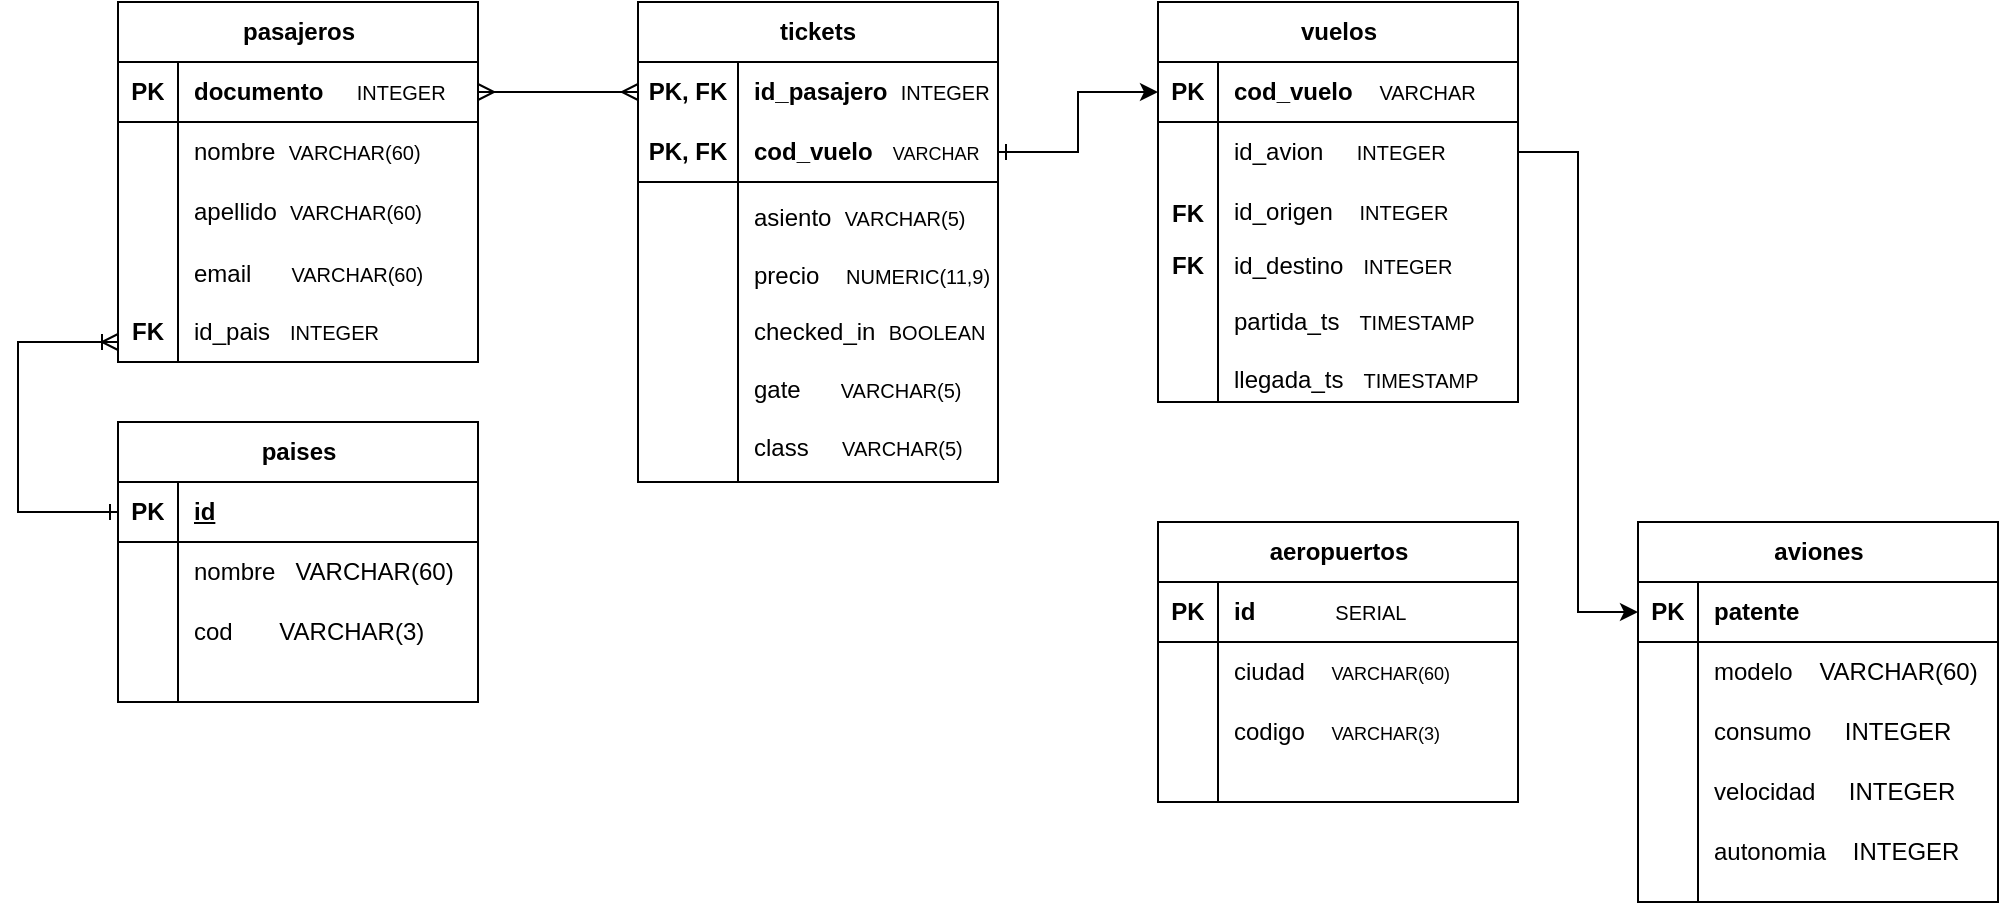 <mxfile version="24.3.0" type="device">
  <diagram name="Página-1" id="exhZU0m9JAUWD80qGuN_">
    <mxGraphModel dx="624" dy="334" grid="1" gridSize="10" guides="1" tooltips="1" connect="1" arrows="1" fold="1" page="1" pageScale="1" pageWidth="1169" pageHeight="1654" math="0" shadow="0">
      <root>
        <mxCell id="0" />
        <mxCell id="1" parent="0" />
        <mxCell id="ujoqgZ-OdgZDKz9wDM5N-1" value="pasajeros" style="shape=table;startSize=30;container=1;collapsible=1;childLayout=tableLayout;fixedRows=1;rowLines=0;fontStyle=1;align=center;resizeLast=1;html=1;" vertex="1" parent="1">
          <mxGeometry x="90" y="70" width="180" height="180" as="geometry" />
        </mxCell>
        <mxCell id="ujoqgZ-OdgZDKz9wDM5N-2" value="" style="shape=tableRow;horizontal=0;startSize=0;swimlaneHead=0;swimlaneBody=0;fillColor=none;collapsible=0;dropTarget=0;points=[[0,0.5],[1,0.5]];portConstraint=eastwest;top=0;left=0;right=0;bottom=1;" vertex="1" parent="ujoqgZ-OdgZDKz9wDM5N-1">
          <mxGeometry y="30" width="180" height="30" as="geometry" />
        </mxCell>
        <mxCell id="ujoqgZ-OdgZDKz9wDM5N-3" value="PK" style="shape=partialRectangle;connectable=0;fillColor=none;top=0;left=0;bottom=0;right=0;fontStyle=1;overflow=hidden;whiteSpace=wrap;html=1;" vertex="1" parent="ujoqgZ-OdgZDKz9wDM5N-2">
          <mxGeometry width="30" height="30" as="geometry">
            <mxRectangle width="30" height="30" as="alternateBounds" />
          </mxGeometry>
        </mxCell>
        <mxCell id="ujoqgZ-OdgZDKz9wDM5N-4" value="documento&amp;nbsp; &amp;nbsp; &amp;nbsp;&lt;font size=&quot;1&quot;&gt;&lt;span style=&quot;font-weight: 400;&quot;&gt;INTEGER&lt;/span&gt;&lt;/font&gt;" style="shape=partialRectangle;connectable=0;fillColor=none;top=0;left=0;bottom=0;right=0;align=left;spacingLeft=6;fontStyle=1;overflow=hidden;whiteSpace=wrap;html=1;" vertex="1" parent="ujoqgZ-OdgZDKz9wDM5N-2">
          <mxGeometry x="30" width="150" height="30" as="geometry">
            <mxRectangle width="150" height="30" as="alternateBounds" />
          </mxGeometry>
        </mxCell>
        <mxCell id="ujoqgZ-OdgZDKz9wDM5N-5" value="" style="shape=tableRow;horizontal=0;startSize=0;swimlaneHead=0;swimlaneBody=0;fillColor=none;collapsible=0;dropTarget=0;points=[[0,0.5],[1,0.5]];portConstraint=eastwest;top=0;left=0;right=0;bottom=0;" vertex="1" parent="ujoqgZ-OdgZDKz9wDM5N-1">
          <mxGeometry y="60" width="180" height="30" as="geometry" />
        </mxCell>
        <mxCell id="ujoqgZ-OdgZDKz9wDM5N-6" value="" style="shape=partialRectangle;connectable=0;fillColor=none;top=0;left=0;bottom=0;right=0;editable=1;overflow=hidden;whiteSpace=wrap;html=1;" vertex="1" parent="ujoqgZ-OdgZDKz9wDM5N-5">
          <mxGeometry width="30" height="30" as="geometry">
            <mxRectangle width="30" height="30" as="alternateBounds" />
          </mxGeometry>
        </mxCell>
        <mxCell id="ujoqgZ-OdgZDKz9wDM5N-7" value="nombre&amp;nbsp; &lt;font style=&quot;font-size: 10px;&quot;&gt;VARCHAR(60)&lt;/font&gt;" style="shape=partialRectangle;connectable=0;fillColor=none;top=0;left=0;bottom=0;right=0;align=left;spacingLeft=6;overflow=hidden;whiteSpace=wrap;html=1;" vertex="1" parent="ujoqgZ-OdgZDKz9wDM5N-5">
          <mxGeometry x="30" width="150" height="30" as="geometry">
            <mxRectangle width="150" height="30" as="alternateBounds" />
          </mxGeometry>
        </mxCell>
        <mxCell id="ujoqgZ-OdgZDKz9wDM5N-8" value="" style="shape=tableRow;horizontal=0;startSize=0;swimlaneHead=0;swimlaneBody=0;fillColor=none;collapsible=0;dropTarget=0;points=[[0,0.5],[1,0.5]];portConstraint=eastwest;top=0;left=0;right=0;bottom=0;" vertex="1" parent="ujoqgZ-OdgZDKz9wDM5N-1">
          <mxGeometry y="90" width="180" height="30" as="geometry" />
        </mxCell>
        <mxCell id="ujoqgZ-OdgZDKz9wDM5N-9" value="" style="shape=partialRectangle;connectable=0;fillColor=none;top=0;left=0;bottom=0;right=0;editable=1;overflow=hidden;whiteSpace=wrap;html=1;" vertex="1" parent="ujoqgZ-OdgZDKz9wDM5N-8">
          <mxGeometry width="30" height="30" as="geometry">
            <mxRectangle width="30" height="30" as="alternateBounds" />
          </mxGeometry>
        </mxCell>
        <mxCell id="ujoqgZ-OdgZDKz9wDM5N-10" value="apellido&amp;nbsp;&amp;nbsp;&lt;span style=&quot;font-size: 10px;&quot;&gt;VARCHAR(60)&lt;/span&gt;" style="shape=partialRectangle;connectable=0;fillColor=none;top=0;left=0;bottom=0;right=0;align=left;spacingLeft=6;overflow=hidden;whiteSpace=wrap;html=1;" vertex="1" parent="ujoqgZ-OdgZDKz9wDM5N-8">
          <mxGeometry x="30" width="150" height="30" as="geometry">
            <mxRectangle width="150" height="30" as="alternateBounds" />
          </mxGeometry>
        </mxCell>
        <mxCell id="ujoqgZ-OdgZDKz9wDM5N-11" value="" style="shape=tableRow;horizontal=0;startSize=0;swimlaneHead=0;swimlaneBody=0;fillColor=none;collapsible=0;dropTarget=0;points=[[0,0.5],[1,0.5]];portConstraint=eastwest;top=0;left=0;right=0;bottom=0;" vertex="1" parent="ujoqgZ-OdgZDKz9wDM5N-1">
          <mxGeometry y="120" width="180" height="60" as="geometry" />
        </mxCell>
        <mxCell id="ujoqgZ-OdgZDKz9wDM5N-12" value="" style="shape=partialRectangle;connectable=0;fillColor=none;top=0;left=0;bottom=0;right=0;editable=1;overflow=hidden;whiteSpace=wrap;html=1;" vertex="1" parent="ujoqgZ-OdgZDKz9wDM5N-11">
          <mxGeometry width="30" height="60" as="geometry">
            <mxRectangle width="30" height="60" as="alternateBounds" />
          </mxGeometry>
        </mxCell>
        <mxCell id="ujoqgZ-OdgZDKz9wDM5N-13" value="email&amp;nbsp; &amp;nbsp; &amp;nbsp;&amp;nbsp;&lt;span style=&quot;font-size: 10px;&quot;&gt;VARCHAR(60)&lt;/span&gt;&lt;div&gt;&lt;br&gt;&lt;/div&gt;&lt;div&gt;id_pais&amp;nbsp; &amp;nbsp;&lt;span style=&quot;font-size: 10px; background-color: initial;&quot;&gt;INTEGER&lt;/span&gt;&lt;/div&gt;" style="shape=partialRectangle;connectable=0;fillColor=none;top=0;left=0;bottom=0;right=0;align=left;spacingLeft=6;overflow=hidden;whiteSpace=wrap;html=1;" vertex="1" parent="ujoqgZ-OdgZDKz9wDM5N-11">
          <mxGeometry x="30" width="150" height="60" as="geometry">
            <mxRectangle width="150" height="60" as="alternateBounds" />
          </mxGeometry>
        </mxCell>
        <mxCell id="ujoqgZ-OdgZDKz9wDM5N-45" value="paises" style="shape=table;startSize=30;container=1;collapsible=1;childLayout=tableLayout;fixedRows=1;rowLines=0;fontStyle=1;align=center;resizeLast=1;html=1;" vertex="1" parent="1">
          <mxGeometry x="90" y="280" width="180" height="140" as="geometry" />
        </mxCell>
        <mxCell id="ujoqgZ-OdgZDKz9wDM5N-46" value="" style="shape=tableRow;horizontal=0;startSize=0;swimlaneHead=0;swimlaneBody=0;fillColor=none;collapsible=0;dropTarget=0;points=[[0,0.5],[1,0.5]];portConstraint=eastwest;top=0;left=0;right=0;bottom=1;" vertex="1" parent="ujoqgZ-OdgZDKz9wDM5N-45">
          <mxGeometry y="30" width="180" height="30" as="geometry" />
        </mxCell>
        <mxCell id="ujoqgZ-OdgZDKz9wDM5N-47" value="PK" style="shape=partialRectangle;connectable=0;fillColor=none;top=0;left=0;bottom=0;right=0;fontStyle=1;overflow=hidden;whiteSpace=wrap;html=1;" vertex="1" parent="ujoqgZ-OdgZDKz9wDM5N-46">
          <mxGeometry width="30" height="30" as="geometry">
            <mxRectangle width="30" height="30" as="alternateBounds" />
          </mxGeometry>
        </mxCell>
        <mxCell id="ujoqgZ-OdgZDKz9wDM5N-48" value="id" style="shape=partialRectangle;connectable=0;fillColor=none;top=0;left=0;bottom=0;right=0;align=left;spacingLeft=6;fontStyle=5;overflow=hidden;whiteSpace=wrap;html=1;" vertex="1" parent="ujoqgZ-OdgZDKz9wDM5N-46">
          <mxGeometry x="30" width="150" height="30" as="geometry">
            <mxRectangle width="150" height="30" as="alternateBounds" />
          </mxGeometry>
        </mxCell>
        <mxCell id="ujoqgZ-OdgZDKz9wDM5N-49" value="" style="shape=tableRow;horizontal=0;startSize=0;swimlaneHead=0;swimlaneBody=0;fillColor=none;collapsible=0;dropTarget=0;points=[[0,0.5],[1,0.5]];portConstraint=eastwest;top=0;left=0;right=0;bottom=0;" vertex="1" parent="ujoqgZ-OdgZDKz9wDM5N-45">
          <mxGeometry y="60" width="180" height="30" as="geometry" />
        </mxCell>
        <mxCell id="ujoqgZ-OdgZDKz9wDM5N-50" value="" style="shape=partialRectangle;connectable=0;fillColor=none;top=0;left=0;bottom=0;right=0;editable=1;overflow=hidden;whiteSpace=wrap;html=1;" vertex="1" parent="ujoqgZ-OdgZDKz9wDM5N-49">
          <mxGeometry width="30" height="30" as="geometry">
            <mxRectangle width="30" height="30" as="alternateBounds" />
          </mxGeometry>
        </mxCell>
        <mxCell id="ujoqgZ-OdgZDKz9wDM5N-51" value="nombre&amp;nbsp; &amp;nbsp;VARCHAR(60)" style="shape=partialRectangle;connectable=0;fillColor=none;top=0;left=0;bottom=0;right=0;align=left;spacingLeft=6;overflow=hidden;whiteSpace=wrap;html=1;" vertex="1" parent="ujoqgZ-OdgZDKz9wDM5N-49">
          <mxGeometry x="30" width="150" height="30" as="geometry">
            <mxRectangle width="150" height="30" as="alternateBounds" />
          </mxGeometry>
        </mxCell>
        <mxCell id="ujoqgZ-OdgZDKz9wDM5N-52" value="" style="shape=tableRow;horizontal=0;startSize=0;swimlaneHead=0;swimlaneBody=0;fillColor=none;collapsible=0;dropTarget=0;points=[[0,0.5],[1,0.5]];portConstraint=eastwest;top=0;left=0;right=0;bottom=0;" vertex="1" parent="ujoqgZ-OdgZDKz9wDM5N-45">
          <mxGeometry y="90" width="180" height="30" as="geometry" />
        </mxCell>
        <mxCell id="ujoqgZ-OdgZDKz9wDM5N-53" value="" style="shape=partialRectangle;connectable=0;fillColor=none;top=0;left=0;bottom=0;right=0;editable=1;overflow=hidden;whiteSpace=wrap;html=1;" vertex="1" parent="ujoqgZ-OdgZDKz9wDM5N-52">
          <mxGeometry width="30" height="30" as="geometry">
            <mxRectangle width="30" height="30" as="alternateBounds" />
          </mxGeometry>
        </mxCell>
        <mxCell id="ujoqgZ-OdgZDKz9wDM5N-54" value="cod&amp;nbsp; &amp;nbsp; &amp;nbsp; &amp;nbsp;VARCHAR(3)" style="shape=partialRectangle;connectable=0;fillColor=none;top=0;left=0;bottom=0;right=0;align=left;spacingLeft=6;overflow=hidden;whiteSpace=wrap;html=1;" vertex="1" parent="ujoqgZ-OdgZDKz9wDM5N-52">
          <mxGeometry x="30" width="150" height="30" as="geometry">
            <mxRectangle width="150" height="30" as="alternateBounds" />
          </mxGeometry>
        </mxCell>
        <mxCell id="ujoqgZ-OdgZDKz9wDM5N-55" value="" style="shape=tableRow;horizontal=0;startSize=0;swimlaneHead=0;swimlaneBody=0;fillColor=none;collapsible=0;dropTarget=0;points=[[0,0.5],[1,0.5]];portConstraint=eastwest;top=0;left=0;right=0;bottom=0;" vertex="1" parent="ujoqgZ-OdgZDKz9wDM5N-45">
          <mxGeometry y="120" width="180" height="20" as="geometry" />
        </mxCell>
        <mxCell id="ujoqgZ-OdgZDKz9wDM5N-56" value="" style="shape=partialRectangle;connectable=0;fillColor=none;top=0;left=0;bottom=0;right=0;editable=1;overflow=hidden;whiteSpace=wrap;html=1;" vertex="1" parent="ujoqgZ-OdgZDKz9wDM5N-55">
          <mxGeometry width="30" height="20" as="geometry">
            <mxRectangle width="30" height="20" as="alternateBounds" />
          </mxGeometry>
        </mxCell>
        <mxCell id="ujoqgZ-OdgZDKz9wDM5N-57" value="" style="shape=partialRectangle;connectable=0;fillColor=none;top=0;left=0;bottom=0;right=0;align=left;spacingLeft=6;overflow=hidden;whiteSpace=wrap;html=1;" vertex="1" parent="ujoqgZ-OdgZDKz9wDM5N-55">
          <mxGeometry x="30" width="150" height="20" as="geometry">
            <mxRectangle width="150" height="20" as="alternateBounds" />
          </mxGeometry>
        </mxCell>
        <mxCell id="ujoqgZ-OdgZDKz9wDM5N-58" value="FK" style="shape=partialRectangle;connectable=0;fillColor=none;top=0;left=0;bottom=0;right=0;fontStyle=1;overflow=hidden;whiteSpace=wrap;html=1;" vertex="1" parent="1">
          <mxGeometry x="90" y="220" width="30" height="30" as="geometry">
            <mxRectangle width="30" height="30" as="alternateBounds" />
          </mxGeometry>
        </mxCell>
        <mxCell id="ujoqgZ-OdgZDKz9wDM5N-60" value="" style="edgeStyle=none;orthogonalLoop=1;jettySize=auto;html=1;rounded=0;entryX=0;entryY=0.5;entryDx=0;entryDy=0;endArrow=ERone;endFill=0;startArrow=ERoneToMany;startFill=0;" edge="1" parent="1" target="ujoqgZ-OdgZDKz9wDM5N-46">
          <mxGeometry width="80" relative="1" as="geometry">
            <mxPoint x="90" y="240" as="sourcePoint" />
            <mxPoint x="90" y="325" as="targetPoint" />
            <Array as="points">
              <mxPoint x="40" y="240" />
              <mxPoint x="40" y="325" />
            </Array>
          </mxGeometry>
        </mxCell>
        <mxCell id="ujoqgZ-OdgZDKz9wDM5N-61" value="" style="edgeStyle=orthogonalEdgeStyle;orthogonalLoop=1;jettySize=auto;html=1;rounded=0;entryX=0;entryY=0.5;entryDx=0;entryDy=0;exitX=1;exitY=0.5;exitDx=0;exitDy=0;startArrow=ERmany;startFill=0;endArrow=ERmany;endFill=0;" edge="1" parent="1" source="ujoqgZ-OdgZDKz9wDM5N-2" target="ujoqgZ-OdgZDKz9wDM5N-63">
          <mxGeometry width="80" relative="1" as="geometry">
            <mxPoint x="350" y="200" as="sourcePoint" />
            <mxPoint x="380" y="115" as="targetPoint" />
          </mxGeometry>
        </mxCell>
        <mxCell id="ujoqgZ-OdgZDKz9wDM5N-62" value="tickets" style="shape=table;startSize=30;container=1;collapsible=1;childLayout=tableLayout;fixedRows=1;rowLines=0;fontStyle=1;align=center;resizeLast=1;html=1;whiteSpace=wrap;" vertex="1" parent="1">
          <mxGeometry x="350" y="70" width="180" height="240" as="geometry" />
        </mxCell>
        <mxCell id="ujoqgZ-OdgZDKz9wDM5N-63" value="" style="shape=tableRow;horizontal=0;startSize=0;swimlaneHead=0;swimlaneBody=0;fillColor=none;collapsible=0;dropTarget=0;points=[[0,0.5],[1,0.5]];portConstraint=eastwest;top=0;left=0;right=0;bottom=0;html=1;" vertex="1" parent="ujoqgZ-OdgZDKz9wDM5N-62">
          <mxGeometry y="30" width="180" height="30" as="geometry" />
        </mxCell>
        <mxCell id="ujoqgZ-OdgZDKz9wDM5N-64" value="PK, FK" style="shape=partialRectangle;connectable=0;fillColor=none;top=0;left=0;bottom=0;right=0;fontStyle=1;overflow=hidden;html=1;whiteSpace=wrap;" vertex="1" parent="ujoqgZ-OdgZDKz9wDM5N-63">
          <mxGeometry width="50" height="30" as="geometry">
            <mxRectangle width="50" height="30" as="alternateBounds" />
          </mxGeometry>
        </mxCell>
        <mxCell id="ujoqgZ-OdgZDKz9wDM5N-65" value="id_pasajero&amp;nbsp; &lt;font size=&quot;1&quot;&gt;&lt;span style=&quot;font-weight: 400;&quot;&gt;INTEGER&lt;/span&gt;&lt;/font&gt;" style="shape=partialRectangle;connectable=0;fillColor=none;top=0;left=0;bottom=0;right=0;align=left;spacingLeft=6;fontStyle=1;overflow=hidden;html=1;whiteSpace=wrap;strokeColor=default;" vertex="1" parent="ujoqgZ-OdgZDKz9wDM5N-63">
          <mxGeometry x="50" width="130" height="30" as="geometry">
            <mxRectangle width="130" height="30" as="alternateBounds" />
          </mxGeometry>
        </mxCell>
        <mxCell id="ujoqgZ-OdgZDKz9wDM5N-66" value="" style="shape=tableRow;horizontal=0;startSize=0;swimlaneHead=0;swimlaneBody=0;fillColor=none;collapsible=0;dropTarget=0;points=[[0,0.5],[1,0.5]];portConstraint=eastwest;top=0;left=0;right=0;bottom=1;html=1;" vertex="1" parent="ujoqgZ-OdgZDKz9wDM5N-62">
          <mxGeometry y="60" width="180" height="30" as="geometry" />
        </mxCell>
        <mxCell id="ujoqgZ-OdgZDKz9wDM5N-67" value="PK, FK" style="shape=partialRectangle;connectable=0;fillColor=none;top=0;left=0;bottom=0;right=0;fontStyle=1;overflow=hidden;html=1;whiteSpace=wrap;" vertex="1" parent="ujoqgZ-OdgZDKz9wDM5N-66">
          <mxGeometry width="50" height="30" as="geometry">
            <mxRectangle width="50" height="30" as="alternateBounds" />
          </mxGeometry>
        </mxCell>
        <mxCell id="ujoqgZ-OdgZDKz9wDM5N-68" value="cod_vuelo&amp;nbsp; &amp;nbsp;&lt;font style=&quot;font-size: 9px; font-weight: normal;&quot;&gt;VARCHAR&lt;/font&gt;" style="shape=partialRectangle;connectable=0;fillColor=none;top=0;left=0;bottom=0;right=0;align=left;spacingLeft=6;fontStyle=1;overflow=hidden;html=1;whiteSpace=wrap;" vertex="1" parent="ujoqgZ-OdgZDKz9wDM5N-66">
          <mxGeometry x="50" width="130" height="30" as="geometry">
            <mxRectangle width="130" height="30" as="alternateBounds" />
          </mxGeometry>
        </mxCell>
        <mxCell id="ujoqgZ-OdgZDKz9wDM5N-69" value="" style="shape=tableRow;horizontal=0;startSize=0;swimlaneHead=0;swimlaneBody=0;fillColor=none;collapsible=0;dropTarget=0;points=[[0,0.5],[1,0.5]];portConstraint=eastwest;top=0;left=0;right=0;bottom=0;html=1;" vertex="1" parent="ujoqgZ-OdgZDKz9wDM5N-62">
          <mxGeometry y="90" width="180" height="150" as="geometry" />
        </mxCell>
        <mxCell id="ujoqgZ-OdgZDKz9wDM5N-70" value="" style="shape=partialRectangle;connectable=0;fillColor=none;top=0;left=0;bottom=0;right=0;editable=1;overflow=hidden;html=1;whiteSpace=wrap;" vertex="1" parent="ujoqgZ-OdgZDKz9wDM5N-69">
          <mxGeometry width="50" height="150" as="geometry">
            <mxRectangle width="50" height="150" as="alternateBounds" />
          </mxGeometry>
        </mxCell>
        <mxCell id="ujoqgZ-OdgZDKz9wDM5N-71" value="asiento&amp;nbsp;&amp;nbsp;&lt;span style=&quot;font-size: 10px;&quot;&gt;VARCHAR(5)&lt;/span&gt;&lt;div&gt;&lt;br&gt;&lt;div&gt;precio&amp;nbsp; &amp;nbsp;&amp;nbsp;&lt;span style=&quot;font-size: 10px; background-color: initial;&quot;&gt;NUMERIC(11,9)&lt;/span&gt;&lt;/div&gt;&lt;div&gt;&lt;br&gt;&lt;/div&gt;&lt;div&gt;checked_in&amp;nbsp; &lt;span style=&quot;font-size: 10px;&quot;&gt;BOOLEAN&lt;/span&gt;&lt;/div&gt;&lt;div&gt;&lt;br&gt;&lt;/div&gt;&lt;div&gt;gate&amp;nbsp; &amp;nbsp; &amp;nbsp;&amp;nbsp;&lt;span style=&quot;font-size: 10px; background-color: initial;&quot;&gt;VARCHAR(5)&lt;/span&gt;&lt;/div&gt;&lt;div&gt;&lt;br&gt;&lt;/div&gt;&lt;div&gt;class&amp;nbsp; &amp;nbsp; &amp;nbsp;&lt;span style=&quot;font-size: 10px; background-color: initial;&quot;&gt;VARCHAR(5)&lt;/span&gt;&lt;/div&gt;&lt;/div&gt;" style="shape=partialRectangle;connectable=0;fillColor=none;top=0;left=0;bottom=0;right=0;align=left;spacingLeft=6;overflow=hidden;html=1;whiteSpace=wrap;" vertex="1" parent="ujoqgZ-OdgZDKz9wDM5N-69">
          <mxGeometry x="50" width="130" height="150" as="geometry">
            <mxRectangle width="130" height="150" as="alternateBounds" />
          </mxGeometry>
        </mxCell>
        <mxCell id="ujoqgZ-OdgZDKz9wDM5N-77" value="vuelos" style="shape=table;startSize=30;container=1;collapsible=1;childLayout=tableLayout;fixedRows=1;rowLines=0;fontStyle=1;align=center;resizeLast=1;html=1;" vertex="1" parent="1">
          <mxGeometry x="610" y="70" width="180" height="200" as="geometry" />
        </mxCell>
        <mxCell id="ujoqgZ-OdgZDKz9wDM5N-78" value="" style="shape=tableRow;horizontal=0;startSize=0;swimlaneHead=0;swimlaneBody=0;fillColor=none;collapsible=0;dropTarget=0;points=[[0,0.5],[1,0.5]];portConstraint=eastwest;top=0;left=0;right=0;bottom=1;" vertex="1" parent="ujoqgZ-OdgZDKz9wDM5N-77">
          <mxGeometry y="30" width="180" height="30" as="geometry" />
        </mxCell>
        <mxCell id="ujoqgZ-OdgZDKz9wDM5N-79" value="PK" style="shape=partialRectangle;connectable=0;fillColor=none;top=0;left=0;bottom=0;right=0;fontStyle=1;overflow=hidden;whiteSpace=wrap;html=1;" vertex="1" parent="ujoqgZ-OdgZDKz9wDM5N-78">
          <mxGeometry width="30" height="30" as="geometry">
            <mxRectangle width="30" height="30" as="alternateBounds" />
          </mxGeometry>
        </mxCell>
        <mxCell id="ujoqgZ-OdgZDKz9wDM5N-80" value="cod_vuelo&amp;nbsp; &amp;nbsp;&amp;nbsp;&lt;span style=&quot;font-size: 10px; font-weight: 400;&quot;&gt;VARCHAR&lt;/span&gt;" style="shape=partialRectangle;connectable=0;fillColor=none;top=0;left=0;bottom=0;right=0;align=left;spacingLeft=6;fontStyle=1;overflow=hidden;whiteSpace=wrap;html=1;" vertex="1" parent="ujoqgZ-OdgZDKz9wDM5N-78">
          <mxGeometry x="30" width="150" height="30" as="geometry">
            <mxRectangle width="150" height="30" as="alternateBounds" />
          </mxGeometry>
        </mxCell>
        <mxCell id="ujoqgZ-OdgZDKz9wDM5N-81" value="" style="shape=tableRow;horizontal=0;startSize=0;swimlaneHead=0;swimlaneBody=0;fillColor=none;collapsible=0;dropTarget=0;points=[[0,0.5],[1,0.5]];portConstraint=eastwest;top=0;left=0;right=0;bottom=0;" vertex="1" parent="ujoqgZ-OdgZDKz9wDM5N-77">
          <mxGeometry y="60" width="180" height="30" as="geometry" />
        </mxCell>
        <mxCell id="ujoqgZ-OdgZDKz9wDM5N-82" value="" style="shape=partialRectangle;connectable=0;fillColor=none;top=0;left=0;bottom=0;right=0;editable=1;overflow=hidden;whiteSpace=wrap;html=1;" vertex="1" parent="ujoqgZ-OdgZDKz9wDM5N-81">
          <mxGeometry width="30" height="30" as="geometry">
            <mxRectangle width="30" height="30" as="alternateBounds" />
          </mxGeometry>
        </mxCell>
        <mxCell id="ujoqgZ-OdgZDKz9wDM5N-83" value="id_avion&amp;nbsp; &amp;nbsp; &amp;nbsp;&lt;font style=&quot;font-size: 10px;&quot;&gt;INTEGER&lt;/font&gt;" style="shape=partialRectangle;connectable=0;fillColor=none;top=0;left=0;bottom=0;right=0;align=left;spacingLeft=6;overflow=hidden;whiteSpace=wrap;html=1;" vertex="1" parent="ujoqgZ-OdgZDKz9wDM5N-81">
          <mxGeometry x="30" width="150" height="30" as="geometry">
            <mxRectangle width="150" height="30" as="alternateBounds" />
          </mxGeometry>
        </mxCell>
        <mxCell id="ujoqgZ-OdgZDKz9wDM5N-84" value="" style="shape=tableRow;horizontal=0;startSize=0;swimlaneHead=0;swimlaneBody=0;fillColor=none;collapsible=0;dropTarget=0;points=[[0,0.5],[1,0.5]];portConstraint=eastwest;top=0;left=0;right=0;bottom=0;" vertex="1" parent="ujoqgZ-OdgZDKz9wDM5N-77">
          <mxGeometry y="90" width="180" height="30" as="geometry" />
        </mxCell>
        <mxCell id="ujoqgZ-OdgZDKz9wDM5N-85" value="" style="shape=partialRectangle;connectable=0;fillColor=none;top=0;left=0;bottom=0;right=0;editable=1;overflow=hidden;whiteSpace=wrap;html=1;" vertex="1" parent="ujoqgZ-OdgZDKz9wDM5N-84">
          <mxGeometry width="30" height="30" as="geometry">
            <mxRectangle width="30" height="30" as="alternateBounds" />
          </mxGeometry>
        </mxCell>
        <mxCell id="ujoqgZ-OdgZDKz9wDM5N-86" value="id_origen&amp;nbsp; &amp;nbsp;&amp;nbsp;&lt;span style=&quot;font-size: 10px;&quot;&gt;INTEGER&lt;/span&gt;" style="shape=partialRectangle;connectable=0;fillColor=none;top=0;left=0;bottom=0;right=0;align=left;spacingLeft=6;overflow=hidden;whiteSpace=wrap;html=1;" vertex="1" parent="ujoqgZ-OdgZDKz9wDM5N-84">
          <mxGeometry x="30" width="150" height="30" as="geometry">
            <mxRectangle width="150" height="30" as="alternateBounds" />
          </mxGeometry>
        </mxCell>
        <mxCell id="ujoqgZ-OdgZDKz9wDM5N-87" value="" style="shape=tableRow;horizontal=0;startSize=0;swimlaneHead=0;swimlaneBody=0;fillColor=none;collapsible=0;dropTarget=0;points=[[0,0.5],[1,0.5]];portConstraint=eastwest;top=0;left=0;right=0;bottom=0;" vertex="1" parent="ujoqgZ-OdgZDKz9wDM5N-77">
          <mxGeometry y="120" width="180" height="80" as="geometry" />
        </mxCell>
        <mxCell id="ujoqgZ-OdgZDKz9wDM5N-88" value="" style="shape=partialRectangle;connectable=0;fillColor=none;top=0;left=0;bottom=0;right=0;editable=1;overflow=hidden;whiteSpace=wrap;html=1;" vertex="1" parent="ujoqgZ-OdgZDKz9wDM5N-87">
          <mxGeometry width="30" height="80" as="geometry">
            <mxRectangle width="30" height="80" as="alternateBounds" />
          </mxGeometry>
        </mxCell>
        <mxCell id="ujoqgZ-OdgZDKz9wDM5N-89" value="id_destino&amp;nbsp; &amp;nbsp;&lt;span style=&quot;font-size: 10px;&quot;&gt;INTEGER&lt;/span&gt;&lt;div&gt;&lt;br&gt;&lt;/div&gt;&lt;div&gt;partida_ts&amp;nbsp; &amp;nbsp;&lt;span style=&quot;font-size: 10px;&quot;&gt;TIMESTAMP&lt;/span&gt;&lt;/div&gt;&lt;div&gt;&lt;span style=&quot;font-size: 10px;&quot;&gt;&lt;br&gt;&lt;/span&gt;&lt;/div&gt;&lt;div&gt;llegada_ts&amp;nbsp; &amp;nbsp;&lt;span style=&quot;font-size: 10px;&quot;&gt;TIMESTAMP&lt;/span&gt;&lt;span style=&quot;font-size: 10px;&quot;&gt;&lt;br&gt;&lt;/span&gt;&lt;/div&gt;" style="shape=partialRectangle;connectable=0;fillColor=none;top=0;left=0;bottom=0;right=0;align=left;spacingLeft=6;overflow=hidden;whiteSpace=wrap;html=1;" vertex="1" parent="ujoqgZ-OdgZDKz9wDM5N-87">
          <mxGeometry x="30" width="150" height="80" as="geometry">
            <mxRectangle width="150" height="80" as="alternateBounds" />
          </mxGeometry>
        </mxCell>
        <mxCell id="ujoqgZ-OdgZDKz9wDM5N-90" style="edgeStyle=orthogonalEdgeStyle;rounded=0;orthogonalLoop=1;jettySize=auto;html=1;exitX=1;exitY=0.5;exitDx=0;exitDy=0;entryX=0;entryY=0.5;entryDx=0;entryDy=0;startArrow=ERone;startFill=0;" edge="1" parent="1" source="ujoqgZ-OdgZDKz9wDM5N-66" target="ujoqgZ-OdgZDKz9wDM5N-78">
          <mxGeometry relative="1" as="geometry" />
        </mxCell>
        <mxCell id="ujoqgZ-OdgZDKz9wDM5N-91" value="FK" style="shape=partialRectangle;connectable=0;fillColor=none;top=0;left=0;bottom=0;right=0;fontStyle=1;overflow=hidden;html=1;whiteSpace=wrap;" vertex="1" parent="1">
          <mxGeometry x="600" y="161" width="50" height="30" as="geometry">
            <mxRectangle width="50" height="30" as="alternateBounds" />
          </mxGeometry>
        </mxCell>
        <mxCell id="ujoqgZ-OdgZDKz9wDM5N-92" value="FK" style="shape=partialRectangle;connectable=0;fillColor=none;top=0;left=0;bottom=0;right=0;fontStyle=1;overflow=hidden;html=1;whiteSpace=wrap;" vertex="1" parent="1">
          <mxGeometry x="600" y="187" width="50" height="30" as="geometry">
            <mxRectangle width="50" height="30" as="alternateBounds" />
          </mxGeometry>
        </mxCell>
        <mxCell id="ujoqgZ-OdgZDKz9wDM5N-94" value="aeropuertos" style="shape=table;startSize=30;container=1;collapsible=1;childLayout=tableLayout;fixedRows=1;rowLines=0;fontStyle=1;align=center;resizeLast=1;html=1;" vertex="1" parent="1">
          <mxGeometry x="610" y="330" width="180" height="140" as="geometry" />
        </mxCell>
        <mxCell id="ujoqgZ-OdgZDKz9wDM5N-95" value="" style="shape=tableRow;horizontal=0;startSize=0;swimlaneHead=0;swimlaneBody=0;fillColor=none;collapsible=0;dropTarget=0;points=[[0,0.5],[1,0.5]];portConstraint=eastwest;top=0;left=0;right=0;bottom=1;" vertex="1" parent="ujoqgZ-OdgZDKz9wDM5N-94">
          <mxGeometry y="30" width="180" height="30" as="geometry" />
        </mxCell>
        <mxCell id="ujoqgZ-OdgZDKz9wDM5N-96" value="PK" style="shape=partialRectangle;connectable=0;fillColor=none;top=0;left=0;bottom=0;right=0;fontStyle=1;overflow=hidden;whiteSpace=wrap;html=1;" vertex="1" parent="ujoqgZ-OdgZDKz9wDM5N-95">
          <mxGeometry width="30" height="30" as="geometry">
            <mxRectangle width="30" height="30" as="alternateBounds" />
          </mxGeometry>
        </mxCell>
        <mxCell id="ujoqgZ-OdgZDKz9wDM5N-97" value="id&amp;nbsp; &amp;nbsp; &amp;nbsp; &amp;nbsp; &amp;nbsp; &amp;nbsp;&amp;nbsp;&lt;font size=&quot;1&quot;&gt;&lt;span style=&quot;font-weight: 400;&quot;&gt;SERIAL&lt;/span&gt;&lt;/font&gt;" style="shape=partialRectangle;connectable=0;fillColor=none;top=0;left=0;bottom=0;right=0;align=left;spacingLeft=6;fontStyle=1;overflow=hidden;whiteSpace=wrap;html=1;" vertex="1" parent="ujoqgZ-OdgZDKz9wDM5N-95">
          <mxGeometry x="30" width="150" height="30" as="geometry">
            <mxRectangle width="150" height="30" as="alternateBounds" />
          </mxGeometry>
        </mxCell>
        <mxCell id="ujoqgZ-OdgZDKz9wDM5N-98" value="" style="shape=tableRow;horizontal=0;startSize=0;swimlaneHead=0;swimlaneBody=0;fillColor=none;collapsible=0;dropTarget=0;points=[[0,0.5],[1,0.5]];portConstraint=eastwest;top=0;left=0;right=0;bottom=0;" vertex="1" parent="ujoqgZ-OdgZDKz9wDM5N-94">
          <mxGeometry y="60" width="180" height="30" as="geometry" />
        </mxCell>
        <mxCell id="ujoqgZ-OdgZDKz9wDM5N-99" value="" style="shape=partialRectangle;connectable=0;fillColor=none;top=0;left=0;bottom=0;right=0;editable=1;overflow=hidden;whiteSpace=wrap;html=1;" vertex="1" parent="ujoqgZ-OdgZDKz9wDM5N-98">
          <mxGeometry width="30" height="30" as="geometry">
            <mxRectangle width="30" height="30" as="alternateBounds" />
          </mxGeometry>
        </mxCell>
        <mxCell id="ujoqgZ-OdgZDKz9wDM5N-100" value="ciudad&amp;nbsp; &amp;nbsp;&amp;nbsp;&lt;span style=&quot;font-size: 9px;&quot;&gt;VARCHAR(60)&lt;/span&gt;" style="shape=partialRectangle;connectable=0;fillColor=none;top=0;left=0;bottom=0;right=0;align=left;spacingLeft=6;overflow=hidden;whiteSpace=wrap;html=1;" vertex="1" parent="ujoqgZ-OdgZDKz9wDM5N-98">
          <mxGeometry x="30" width="150" height="30" as="geometry">
            <mxRectangle width="150" height="30" as="alternateBounds" />
          </mxGeometry>
        </mxCell>
        <mxCell id="ujoqgZ-OdgZDKz9wDM5N-101" value="" style="shape=tableRow;horizontal=0;startSize=0;swimlaneHead=0;swimlaneBody=0;fillColor=none;collapsible=0;dropTarget=0;points=[[0,0.5],[1,0.5]];portConstraint=eastwest;top=0;left=0;right=0;bottom=0;" vertex="1" parent="ujoqgZ-OdgZDKz9wDM5N-94">
          <mxGeometry y="90" width="180" height="30" as="geometry" />
        </mxCell>
        <mxCell id="ujoqgZ-OdgZDKz9wDM5N-102" value="" style="shape=partialRectangle;connectable=0;fillColor=none;top=0;left=0;bottom=0;right=0;editable=1;overflow=hidden;whiteSpace=wrap;html=1;" vertex="1" parent="ujoqgZ-OdgZDKz9wDM5N-101">
          <mxGeometry width="30" height="30" as="geometry">
            <mxRectangle width="30" height="30" as="alternateBounds" />
          </mxGeometry>
        </mxCell>
        <mxCell id="ujoqgZ-OdgZDKz9wDM5N-103" value="codigo&amp;nbsp; &amp;nbsp;&amp;nbsp;&lt;span style=&quot;font-size: 9px;&quot;&gt;VARCHAR(3)&lt;/span&gt;" style="shape=partialRectangle;connectable=0;fillColor=none;top=0;left=0;bottom=0;right=0;align=left;spacingLeft=6;overflow=hidden;whiteSpace=wrap;html=1;" vertex="1" parent="ujoqgZ-OdgZDKz9wDM5N-101">
          <mxGeometry x="30" width="150" height="30" as="geometry">
            <mxRectangle width="150" height="30" as="alternateBounds" />
          </mxGeometry>
        </mxCell>
        <mxCell id="ujoqgZ-OdgZDKz9wDM5N-104" value="" style="shape=tableRow;horizontal=0;startSize=0;swimlaneHead=0;swimlaneBody=0;fillColor=none;collapsible=0;dropTarget=0;points=[[0,0.5],[1,0.5]];portConstraint=eastwest;top=0;left=0;right=0;bottom=0;" vertex="1" parent="ujoqgZ-OdgZDKz9wDM5N-94">
          <mxGeometry y="120" width="180" height="20" as="geometry" />
        </mxCell>
        <mxCell id="ujoqgZ-OdgZDKz9wDM5N-105" value="" style="shape=partialRectangle;connectable=0;fillColor=none;top=0;left=0;bottom=0;right=0;editable=1;overflow=hidden;whiteSpace=wrap;html=1;" vertex="1" parent="ujoqgZ-OdgZDKz9wDM5N-104">
          <mxGeometry width="30" height="20" as="geometry">
            <mxRectangle width="30" height="20" as="alternateBounds" />
          </mxGeometry>
        </mxCell>
        <mxCell id="ujoqgZ-OdgZDKz9wDM5N-106" value="" style="shape=partialRectangle;connectable=0;fillColor=none;top=0;left=0;bottom=0;right=0;align=left;spacingLeft=6;overflow=hidden;whiteSpace=wrap;html=1;" vertex="1" parent="ujoqgZ-OdgZDKz9wDM5N-104">
          <mxGeometry x="30" width="150" height="20" as="geometry">
            <mxRectangle width="150" height="20" as="alternateBounds" />
          </mxGeometry>
        </mxCell>
        <mxCell id="ujoqgZ-OdgZDKz9wDM5N-107" value="aviones" style="shape=table;startSize=30;container=1;collapsible=1;childLayout=tableLayout;fixedRows=1;rowLines=0;fontStyle=1;align=center;resizeLast=1;html=1;" vertex="1" parent="1">
          <mxGeometry x="850" y="330" width="180" height="190" as="geometry" />
        </mxCell>
        <mxCell id="ujoqgZ-OdgZDKz9wDM5N-108" value="" style="shape=tableRow;horizontal=0;startSize=0;swimlaneHead=0;swimlaneBody=0;fillColor=none;collapsible=0;dropTarget=0;points=[[0,0.5],[1,0.5]];portConstraint=eastwest;top=0;left=0;right=0;bottom=1;" vertex="1" parent="ujoqgZ-OdgZDKz9wDM5N-107">
          <mxGeometry y="30" width="180" height="30" as="geometry" />
        </mxCell>
        <mxCell id="ujoqgZ-OdgZDKz9wDM5N-109" value="PK" style="shape=partialRectangle;connectable=0;fillColor=none;top=0;left=0;bottom=0;right=0;fontStyle=1;overflow=hidden;whiteSpace=wrap;html=1;" vertex="1" parent="ujoqgZ-OdgZDKz9wDM5N-108">
          <mxGeometry width="30" height="30" as="geometry">
            <mxRectangle width="30" height="30" as="alternateBounds" />
          </mxGeometry>
        </mxCell>
        <mxCell id="ujoqgZ-OdgZDKz9wDM5N-110" value="patente" style="shape=partialRectangle;connectable=0;fillColor=none;top=0;left=0;bottom=0;right=0;align=left;spacingLeft=6;fontStyle=1;overflow=hidden;whiteSpace=wrap;html=1;" vertex="1" parent="ujoqgZ-OdgZDKz9wDM5N-108">
          <mxGeometry x="30" width="150" height="30" as="geometry">
            <mxRectangle width="150" height="30" as="alternateBounds" />
          </mxGeometry>
        </mxCell>
        <mxCell id="ujoqgZ-OdgZDKz9wDM5N-111" value="" style="shape=tableRow;horizontal=0;startSize=0;swimlaneHead=0;swimlaneBody=0;fillColor=none;collapsible=0;dropTarget=0;points=[[0,0.5],[1,0.5]];portConstraint=eastwest;top=0;left=0;right=0;bottom=0;" vertex="1" parent="ujoqgZ-OdgZDKz9wDM5N-107">
          <mxGeometry y="60" width="180" height="30" as="geometry" />
        </mxCell>
        <mxCell id="ujoqgZ-OdgZDKz9wDM5N-112" value="" style="shape=partialRectangle;connectable=0;fillColor=none;top=0;left=0;bottom=0;right=0;editable=1;overflow=hidden;whiteSpace=wrap;html=1;" vertex="1" parent="ujoqgZ-OdgZDKz9wDM5N-111">
          <mxGeometry width="30" height="30" as="geometry">
            <mxRectangle width="30" height="30" as="alternateBounds" />
          </mxGeometry>
        </mxCell>
        <mxCell id="ujoqgZ-OdgZDKz9wDM5N-113" value="modelo&amp;nbsp; &amp;nbsp; VARCHAR(60)" style="shape=partialRectangle;connectable=0;fillColor=none;top=0;left=0;bottom=0;right=0;align=left;spacingLeft=6;overflow=hidden;whiteSpace=wrap;html=1;" vertex="1" parent="ujoqgZ-OdgZDKz9wDM5N-111">
          <mxGeometry x="30" width="150" height="30" as="geometry">
            <mxRectangle width="150" height="30" as="alternateBounds" />
          </mxGeometry>
        </mxCell>
        <mxCell id="ujoqgZ-OdgZDKz9wDM5N-114" value="" style="shape=tableRow;horizontal=0;startSize=0;swimlaneHead=0;swimlaneBody=0;fillColor=none;collapsible=0;dropTarget=0;points=[[0,0.5],[1,0.5]];portConstraint=eastwest;top=0;left=0;right=0;bottom=0;" vertex="1" parent="ujoqgZ-OdgZDKz9wDM5N-107">
          <mxGeometry y="90" width="180" height="30" as="geometry" />
        </mxCell>
        <mxCell id="ujoqgZ-OdgZDKz9wDM5N-115" value="" style="shape=partialRectangle;connectable=0;fillColor=none;top=0;left=0;bottom=0;right=0;editable=1;overflow=hidden;whiteSpace=wrap;html=1;" vertex="1" parent="ujoqgZ-OdgZDKz9wDM5N-114">
          <mxGeometry width="30" height="30" as="geometry">
            <mxRectangle width="30" height="30" as="alternateBounds" />
          </mxGeometry>
        </mxCell>
        <mxCell id="ujoqgZ-OdgZDKz9wDM5N-116" value="consumo&amp;nbsp; &amp;nbsp; &amp;nbsp;INTEGER" style="shape=partialRectangle;connectable=0;fillColor=none;top=0;left=0;bottom=0;right=0;align=left;spacingLeft=6;overflow=hidden;whiteSpace=wrap;html=1;" vertex="1" parent="ujoqgZ-OdgZDKz9wDM5N-114">
          <mxGeometry x="30" width="150" height="30" as="geometry">
            <mxRectangle width="150" height="30" as="alternateBounds" />
          </mxGeometry>
        </mxCell>
        <mxCell id="ujoqgZ-OdgZDKz9wDM5N-117" value="" style="shape=tableRow;horizontal=0;startSize=0;swimlaneHead=0;swimlaneBody=0;fillColor=none;collapsible=0;dropTarget=0;points=[[0,0.5],[1,0.5]];portConstraint=eastwest;top=0;left=0;right=0;bottom=0;" vertex="1" parent="ujoqgZ-OdgZDKz9wDM5N-107">
          <mxGeometry y="120" width="180" height="70" as="geometry" />
        </mxCell>
        <mxCell id="ujoqgZ-OdgZDKz9wDM5N-118" value="" style="shape=partialRectangle;connectable=0;fillColor=none;top=0;left=0;bottom=0;right=0;editable=1;overflow=hidden;whiteSpace=wrap;html=1;" vertex="1" parent="ujoqgZ-OdgZDKz9wDM5N-117">
          <mxGeometry width="30" height="70" as="geometry">
            <mxRectangle width="30" height="70" as="alternateBounds" />
          </mxGeometry>
        </mxCell>
        <mxCell id="ujoqgZ-OdgZDKz9wDM5N-119" value="" style="shape=partialRectangle;connectable=0;fillColor=none;top=0;left=0;bottom=0;right=0;align=left;spacingLeft=6;overflow=hidden;whiteSpace=wrap;html=1;" vertex="1" parent="ujoqgZ-OdgZDKz9wDM5N-117">
          <mxGeometry x="30" width="150" height="70" as="geometry">
            <mxRectangle width="150" height="70" as="alternateBounds" />
          </mxGeometry>
        </mxCell>
        <mxCell id="ujoqgZ-OdgZDKz9wDM5N-120" value="velocidad&amp;nbsp; &amp;nbsp; &amp;nbsp;INTEGER" style="shape=partialRectangle;connectable=0;fillColor=none;top=0;left=0;bottom=0;right=0;align=left;spacingLeft=6;overflow=hidden;whiteSpace=wrap;html=1;" vertex="1" parent="1">
          <mxGeometry x="880" y="450" width="150" height="30" as="geometry">
            <mxRectangle width="150" height="30" as="alternateBounds" />
          </mxGeometry>
        </mxCell>
        <mxCell id="ujoqgZ-OdgZDKz9wDM5N-121" value="autonomia&amp;nbsp; &amp;nbsp; INTEGER" style="shape=partialRectangle;connectable=0;fillColor=none;top=0;left=0;bottom=0;right=0;align=left;spacingLeft=6;overflow=hidden;whiteSpace=wrap;html=1;" vertex="1" parent="1">
          <mxGeometry x="880" y="480" width="150" height="30" as="geometry">
            <mxRectangle width="150" height="30" as="alternateBounds" />
          </mxGeometry>
        </mxCell>
        <mxCell id="ujoqgZ-OdgZDKz9wDM5N-122" style="edgeStyle=orthogonalEdgeStyle;rounded=0;orthogonalLoop=1;jettySize=auto;html=1;exitX=1;exitY=0.5;exitDx=0;exitDy=0;" edge="1" parent="1" source="ujoqgZ-OdgZDKz9wDM5N-81" target="ujoqgZ-OdgZDKz9wDM5N-108">
          <mxGeometry relative="1" as="geometry">
            <mxPoint x="880" y="200" as="targetPoint" />
          </mxGeometry>
        </mxCell>
      </root>
    </mxGraphModel>
  </diagram>
</mxfile>
